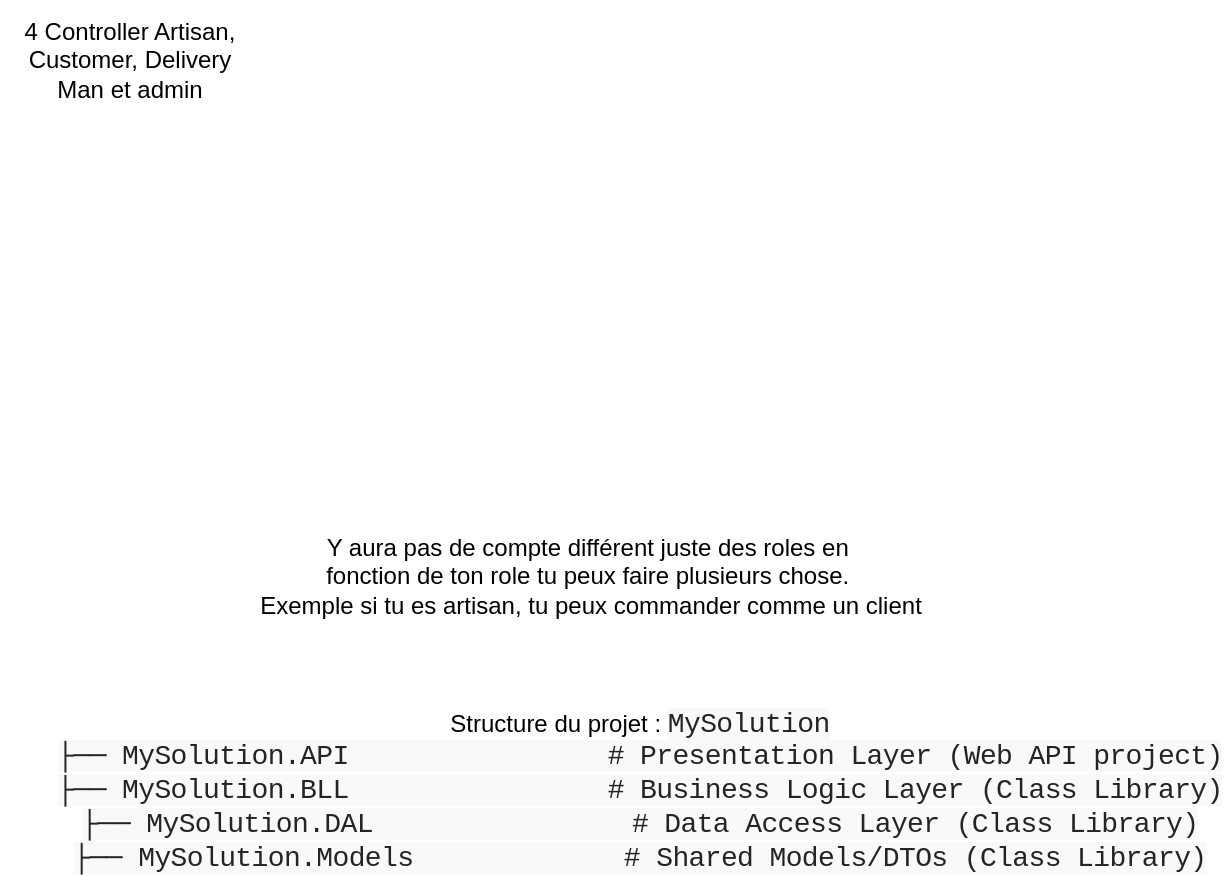 <mxfile version="26.0.11">
  <diagram name="Page-1" id="FyGN7TBdmL1Yu1K9n9dw">
    <mxGraphModel dx="1434" dy="752" grid="1" gridSize="10" guides="1" tooltips="1" connect="1" arrows="1" fold="1" page="1" pageScale="1" pageWidth="827" pageHeight="1169" math="0" shadow="0">
      <root>
        <mxCell id="0" />
        <mxCell id="1" parent="0" />
        <mxCell id="D5FTzPaBKbEAZltCO_hc-9" value="Y aura pas de compte différent juste des roles en&amp;nbsp;&lt;div&gt;fonction de ton role tu peux faire plusieurs chose.&amp;nbsp;&lt;/div&gt;&lt;div&gt;Exemple si tu es artisan, tu peux commander comme un client&lt;div&gt;&lt;br&gt;&lt;/div&gt;&lt;/div&gt;" style="text;html=1;align=center;verticalAlign=middle;resizable=0;points=[];autosize=1;strokeColor=none;fillColor=none;" vertex="1" parent="1">
          <mxGeometry x="170" y="370" width="350" height="70" as="geometry" />
        </mxCell>
        <mxCell id="D5FTzPaBKbEAZltCO_hc-11" value="Structure du projet :&amp;nbsp;&lt;span style=&quot;color: rgb(36, 36, 36); font-family: source-code-pro, Menlo, Monaco, &amp;quot;Courier New&amp;quot;, Courier, monospace; font-size: 14px; letter-spacing: -0.308px; text-align: start; white-space: pre; background-color: rgb(249, 249, 249);&quot;&gt;MySolution&lt;/span&gt;&lt;br style=&quot;box-sizing: inherit; color: rgb(36, 36, 36); font-family: source-code-pro, Menlo, Monaco, &amp;quot;Courier New&amp;quot;, Courier, monospace; font-size: 14px; letter-spacing: -0.308px; text-align: start; white-space: pre; background-color: rgb(249, 249, 249);&quot;&gt;&lt;span style=&quot;color: rgb(36, 36, 36); font-family: source-code-pro, Menlo, Monaco, &amp;quot;Courier New&amp;quot;, Courier, monospace; font-size: 14px; letter-spacing: -0.308px; text-align: start; white-space: pre; background-color: rgb(249, 249, 249);&quot;&gt;├── MySolution.API                # Presentation Layer (Web API project)&lt;/span&gt;&lt;br style=&quot;box-sizing: inherit; color: rgb(36, 36, 36); font-family: source-code-pro, Menlo, Monaco, &amp;quot;Courier New&amp;quot;, Courier, monospace; font-size: 14px; letter-spacing: -0.308px; text-align: start; white-space: pre; background-color: rgb(249, 249, 249);&quot;&gt;&lt;span style=&quot;color: rgb(36, 36, 36); font-family: source-code-pro, Menlo, Monaco, &amp;quot;Courier New&amp;quot;, Courier, monospace; font-size: 14px; letter-spacing: -0.308px; text-align: start; white-space: pre; background-color: rgb(249, 249, 249);&quot;&gt;├── MySolution.BLL                # Business Logic Layer (Class Library)&lt;/span&gt;&lt;br style=&quot;box-sizing: inherit; color: rgb(36, 36, 36); font-family: source-code-pro, Menlo, Monaco, &amp;quot;Courier New&amp;quot;, Courier, monospace; font-size: 14px; letter-spacing: -0.308px; text-align: start; white-space: pre; background-color: rgb(249, 249, 249);&quot;&gt;&lt;span style=&quot;color: rgb(36, 36, 36); font-family: source-code-pro, Menlo, Monaco, &amp;quot;Courier New&amp;quot;, Courier, monospace; font-size: 14px; letter-spacing: -0.308px; text-align: start; white-space: pre; background-color: rgb(249, 249, 249);&quot;&gt;├── MySolution.DAL                # Data Access Layer (Class Library)&lt;/span&gt;&lt;br style=&quot;box-sizing: inherit; color: rgb(36, 36, 36); font-family: source-code-pro, Menlo, Monaco, &amp;quot;Courier New&amp;quot;, Courier, monospace; font-size: 14px; letter-spacing: -0.308px; text-align: start; white-space: pre; background-color: rgb(249, 249, 249);&quot;&gt;&lt;span style=&quot;color: rgb(36, 36, 36); font-family: source-code-pro, Menlo, Monaco, &amp;quot;Courier New&amp;quot;, Courier, monospace; font-size: 14px; letter-spacing: -0.308px; text-align: start; white-space: pre; background-color: rgb(249, 249, 249);&quot;&gt;├── MySolution.Models             # Shared Models/DTOs (Class Library)&lt;/span&gt;" style="text;html=1;align=center;verticalAlign=middle;whiteSpace=wrap;rounded=0;" vertex="1" parent="1">
          <mxGeometry x="340" y="490" width="60" height="30" as="geometry" />
        </mxCell>
        <mxCell id="D5FTzPaBKbEAZltCO_hc-12" value="4 Controller Artisan, Customer, Delivery Man et admin" style="text;html=1;align=center;verticalAlign=middle;whiteSpace=wrap;rounded=0;" vertex="1" parent="1">
          <mxGeometry x="50" y="110" width="130" height="60" as="geometry" />
        </mxCell>
      </root>
    </mxGraphModel>
  </diagram>
</mxfile>
